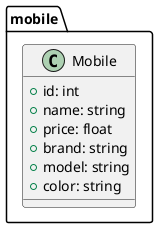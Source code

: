 @startuml mobile

namespace mobile {
    class Mobile {
        +id: int
        +name: string
        +price: float
        +brand: string
        +model: string
        +color: string
    }
}

@enduml
